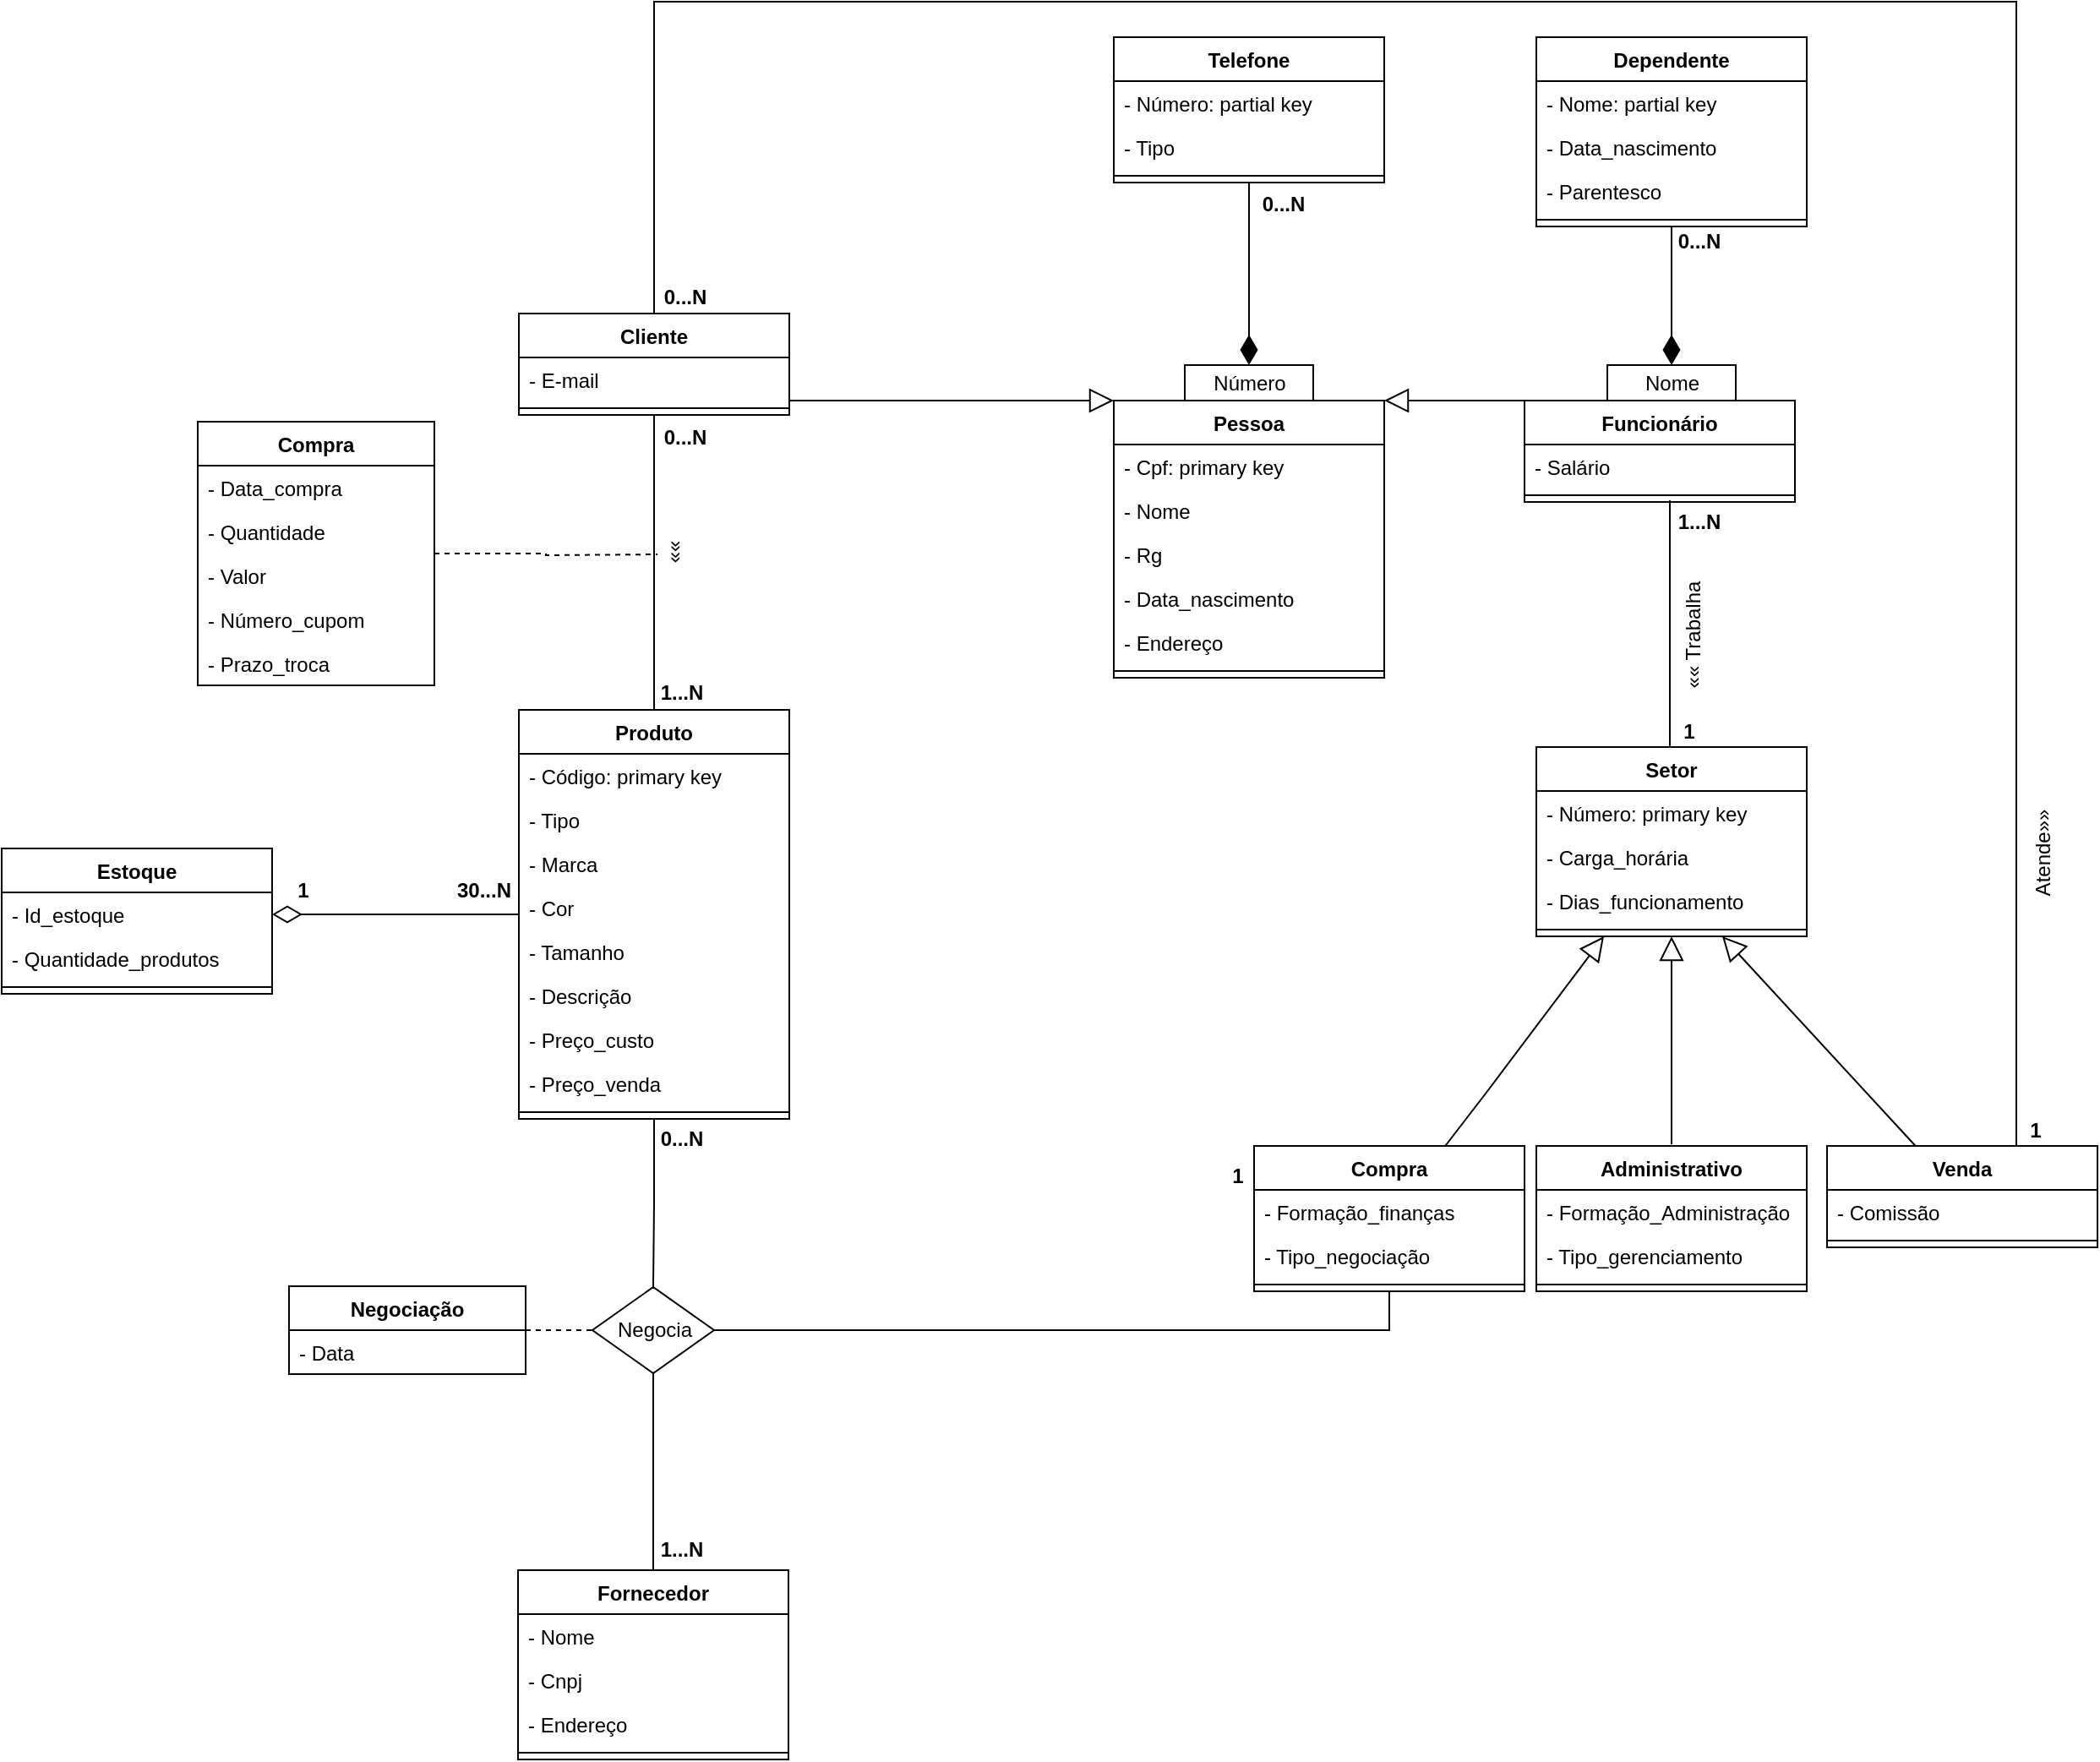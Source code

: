 <mxfile version="12.9.9" type="device"><diagram id="89AqyN9Fgb4NBVC13Tbi" name="Page-1"><mxGraphModel dx="2171" dy="1626" grid="1" gridSize="10" guides="1" tooltips="1" connect="1" arrows="1" fold="1" page="1" pageScale="1" pageWidth="827" pageHeight="1169" math="0" shadow="0"><root><mxCell id="0"/><mxCell id="1" parent="0"/><mxCell id="GN1sQQxYRKIP4S92UfDZ-1" style="edgeStyle=orthogonalEdgeStyle;rounded=0;orthogonalLoop=1;jettySize=auto;html=1;entryX=1;entryY=0;entryDx=0;entryDy=0;endArrow=block;endFill=0;endSize=12;" edge="1" parent="1" source="v8FaQC_urAOkk7mTQIcv-8" target="v8FaQC_urAOkk7mTQIcv-1"><mxGeometry relative="1" as="geometry"><Array as="points"><mxPoint x="218" y="236"/><mxPoint x="218" y="236"/></Array></mxGeometry></mxCell><mxCell id="v8FaQC_urAOkk7mTQIcv-18" style="edgeStyle=orthogonalEdgeStyle;rounded=0;orthogonalLoop=1;jettySize=auto;html=1;entryX=0.5;entryY=0;entryDx=0;entryDy=0;startSize=15;endArrow=diamondThin;endFill=1;endSize=15;" parent="1" source="v8FaQC_urAOkk7mTQIcv-13" target="v8FaQC_urAOkk7mTQIcv-17" edge="1"><mxGeometry relative="1" as="geometry"/></mxCell><mxCell id="v8FaQC_urAOkk7mTQIcv-17" value="Nome" style="html=1;" parent="1" vertex="1"><mxGeometry x="290" y="215" width="76" height="21" as="geometry"/></mxCell><mxCell id="v8FaQC_urAOkk7mTQIcv-19" value="0...N" style="text;html=1;align=center;verticalAlign=middle;resizable=0;points=[];autosize=1;fontStyle=1" parent="1" vertex="1"><mxGeometry x="324" y="132" width="40" height="20" as="geometry"/></mxCell><mxCell id="v8FaQC_urAOkk7mTQIcv-26" style="edgeStyle=orthogonalEdgeStyle;rounded=0;orthogonalLoop=1;jettySize=auto;html=1;startSize=12;endArrow=none;endFill=0;endSize=12;" parent="1" source="v8FaQC_urAOkk7mTQIcv-22" edge="1"><mxGeometry relative="1" as="geometry"><mxPoint x="327" y="295" as="targetPoint"/><Array as="points"><mxPoint x="327" y="441"/></Array></mxGeometry></mxCell><mxCell id="v8FaQC_urAOkk7mTQIcv-27" value="1...N" style="text;html=1;align=center;verticalAlign=middle;resizable=0;points=[];autosize=1;fontStyle=1" parent="1" vertex="1"><mxGeometry x="324" y="298" width="40" height="20" as="geometry"/></mxCell><mxCell id="v8FaQC_urAOkk7mTQIcv-28" value="1" style="text;html=1;align=center;verticalAlign=middle;resizable=0;points=[];autosize=1;fontStyle=1" parent="1" vertex="1"><mxGeometry x="328" y="422" width="20" height="20" as="geometry"/></mxCell><mxCell id="v8FaQC_urAOkk7mTQIcv-30" value="«« Trabalha" style="text;html=1;align=center;verticalAlign=middle;resizable=0;points=[];autosize=1;rotation=-90;" parent="1" vertex="1"><mxGeometry x="301" y="365" width="80" height="20" as="geometry"/></mxCell><mxCell id="v8FaQC_urAOkk7mTQIcv-45" style="edgeStyle=none;rounded=0;orthogonalLoop=1;jettySize=auto;html=1;startSize=12;endArrow=block;endFill=0;endSize=12;" parent="1" source="v8FaQC_urAOkk7mTQIcv-42" edge="1"><mxGeometry relative="1" as="geometry"><mxPoint x="358" y="553" as="targetPoint"/></mxGeometry></mxCell><mxCell id="v8FaQC_urAOkk7mTQIcv-158" style="edgeStyle=orthogonalEdgeStyle;rounded=0;orthogonalLoop=1;jettySize=auto;html=1;startSize=15;endArrow=none;endFill=0;endSize=15;entryX=0.5;entryY=0;entryDx=0;entryDy=0;" parent="1" source="v8FaQC_urAOkk7mTQIcv-42" target="v8FaQC_urAOkk7mTQIcv-50" edge="1"><mxGeometry relative="1" as="geometry"><mxPoint x="-261" y="180" as="targetPoint"/><Array as="points"><mxPoint x="532"/><mxPoint x="-274"/></Array></mxGeometry></mxCell><mxCell id="v8FaQC_urAOkk7mTQIcv-54" style="edgeStyle=none;rounded=0;orthogonalLoop=1;jettySize=auto;html=1;startSize=12;endArrow=block;endFill=0;endSize=12;" parent="1" source="v8FaQC_urAOkk7mTQIcv-50" edge="1"><mxGeometry relative="1" as="geometry"><mxPoint x="-2" y="236" as="targetPoint"/><Array as="points"><mxPoint x="-194" y="236"/></Array></mxGeometry></mxCell><mxCell id="v8FaQC_urAOkk7mTQIcv-64" style="edgeStyle=none;rounded=0;orthogonalLoop=1;jettySize=auto;html=1;entryX=0.5;entryY=0;entryDx=0;entryDy=0;startSize=15;endArrow=diamondThin;endFill=1;endSize=15;" parent="1" source="v8FaQC_urAOkk7mTQIcv-58" target="v8FaQC_urAOkk7mTQIcv-63" edge="1"><mxGeometry relative="1" as="geometry"/></mxCell><mxCell id="v8FaQC_urAOkk7mTQIcv-63" value="Número" style="html=1;" parent="1" vertex="1"><mxGeometry x="40" y="215" width="76" height="21" as="geometry"/></mxCell><mxCell id="v8FaQC_urAOkk7mTQIcv-65" value="0...N" style="text;html=1;align=center;verticalAlign=middle;resizable=0;points=[];autosize=1;fontStyle=1" parent="1" vertex="1"><mxGeometry x="78" y="110" width="40" height="20" as="geometry"/></mxCell><mxCell id="v8FaQC_urAOkk7mTQIcv-85" style="edgeStyle=orthogonalEdgeStyle;rounded=0;orthogonalLoop=1;jettySize=auto;html=1;startSize=12;endArrow=none;endFill=0;endSize=12;" parent="1" source="v8FaQC_urAOkk7mTQIcv-50" target="v8FaQC_urAOkk7mTQIcv-77" edge="1"><mxGeometry relative="1" as="geometry"/></mxCell><mxCell id="v8FaQC_urAOkk7mTQIcv-137" style="edgeStyle=orthogonalEdgeStyle;rounded=0;orthogonalLoop=1;jettySize=auto;html=1;entryX=1;entryY=0.5;entryDx=0;entryDy=0;startSize=15;endArrow=diamondThin;endFill=0;endSize=15;" parent="1" source="v8FaQC_urAOkk7mTQIcv-77" target="v8FaQC_urAOkk7mTQIcv-111" edge="1"><mxGeometry relative="1" as="geometry"/></mxCell><mxCell id="v8FaQC_urAOkk7mTQIcv-156" style="edgeStyle=orthogonalEdgeStyle;rounded=0;orthogonalLoop=1;jettySize=auto;html=1;startSize=15;endArrow=none;endFill=0;endSize=15;dashed=1;" parent="1" source="v8FaQC_urAOkk7mTQIcv-150" edge="1"><mxGeometry relative="1" as="geometry"><mxPoint x="-272" y="327" as="targetPoint"/></mxGeometry></mxCell><mxCell id="v8FaQC_urAOkk7mTQIcv-83" value="1...N" style="text;html=1;align=center;verticalAlign=middle;resizable=0;points=[];autosize=1;fontStyle=1" parent="1" vertex="1"><mxGeometry x="-278" y="906" width="40" height="20" as="geometry"/></mxCell><mxCell id="v8FaQC_urAOkk7mTQIcv-84" value="0...N" style="text;html=1;align=center;verticalAlign=middle;resizable=0;points=[];autosize=1;fontStyle=1" parent="1" vertex="1"><mxGeometry x="-278" y="663" width="40" height="20" as="geometry"/></mxCell><mxCell id="v8FaQC_urAOkk7mTQIcv-91" style="edgeStyle=orthogonalEdgeStyle;rounded=0;orthogonalLoop=1;jettySize=auto;html=1;entryX=0.5;entryY=0;entryDx=0;entryDy=0;startSize=12;endArrow=none;endFill=0;endSize=12;" parent="1" source="v8FaQC_urAOkk7mTQIcv-77" target="v8FaQC_urAOkk7mTQIcv-89" edge="1"><mxGeometry relative="1" as="geometry"/></mxCell><mxCell id="v8FaQC_urAOkk7mTQIcv-87" value="0...N" style="text;html=1;align=center;verticalAlign=middle;resizable=0;points=[];autosize=1;fontStyle=1" parent="1" vertex="1"><mxGeometry x="-276" y="247.5" width="40" height="20" as="geometry"/></mxCell><mxCell id="v8FaQC_urAOkk7mTQIcv-88" value="1...N" style="text;html=1;align=center;verticalAlign=middle;resizable=0;points=[];autosize=1;fontStyle=1" parent="1" vertex="1"><mxGeometry x="-278" y="399" width="40" height="20" as="geometry"/></mxCell><mxCell id="v8FaQC_urAOkk7mTQIcv-90" style="edgeStyle=orthogonalEdgeStyle;rounded=0;orthogonalLoop=1;jettySize=auto;html=1;entryX=0.5;entryY=1;entryDx=0;entryDy=0;startSize=12;endArrow=none;endFill=0;endSize=12;" parent="1" source="v8FaQC_urAOkk7mTQIcv-46" target="v8FaQC_urAOkk7mTQIcv-89" edge="1"><mxGeometry relative="1" as="geometry"/></mxCell><mxCell id="v8FaQC_urAOkk7mTQIcv-89" value="" style="shape=rhombus;perimeter=rhombusPerimeter;whiteSpace=wrap;html=1;align=center;" parent="1" vertex="1"><mxGeometry x="-310.5" y="760.5" width="72" height="51" as="geometry"/></mxCell><mxCell id="v8FaQC_urAOkk7mTQIcv-93" value="Negocia" style="text;html=1;align=center;verticalAlign=middle;resizable=0;points=[];autosize=1;fontStyle=0" parent="1" vertex="1"><mxGeometry x="-304" y="776" width="60" height="20" as="geometry"/></mxCell><mxCell id="v8FaQC_urAOkk7mTQIcv-99" style="rounded=0;orthogonalLoop=1;jettySize=auto;html=1;entryX=0.25;entryY=1;entryDx=0;entryDy=0;startSize=12;endArrow=block;endFill=0;endSize=12;" parent="1" source="v8FaQC_urAOkk7mTQIcv-38" target="v8FaQC_urAOkk7mTQIcv-22" edge="1"><mxGeometry relative="1" as="geometry"><Array as="points"><mxPoint x="218" y="646"/></Array></mxGeometry></mxCell><mxCell id="v8FaQC_urAOkk7mTQIcv-107" style="edgeStyle=orthogonalEdgeStyle;rounded=0;orthogonalLoop=1;jettySize=auto;html=1;entryX=1;entryY=0.5;entryDx=0;entryDy=0;startSize=12;endArrow=none;endFill=0;endSize=12;" parent="1" source="v8FaQC_urAOkk7mTQIcv-38" target="v8FaQC_urAOkk7mTQIcv-89" edge="1"><mxGeometry relative="1" as="geometry"><Array as="points"><mxPoint x="161" y="786"/></Array></mxGeometry></mxCell><mxCell id="v8FaQC_urAOkk7mTQIcv-100" style="edgeStyle=none;rounded=0;orthogonalLoop=1;jettySize=auto;html=1;startSize=12;endArrow=block;endFill=0;endSize=12;entryX=0.5;entryY=1;entryDx=0;entryDy=0;" parent="1" edge="1" target="v8FaQC_urAOkk7mTQIcv-22"><mxGeometry relative="1" as="geometry"><mxPoint x="328" y="676" as="sourcePoint"/><mxPoint x="318" y="556" as="targetPoint"/></mxGeometry></mxCell><mxCell id="v8FaQC_urAOkk7mTQIcv-108" value="1" style="text;html=1;align=center;verticalAlign=middle;resizable=0;points=[];autosize=1;fontStyle=1" parent="1" vertex="1"><mxGeometry x="61" y="685" width="20" height="20" as="geometry"/></mxCell><mxCell id="v8FaQC_urAOkk7mTQIcv-109" style="rounded=0;orthogonalLoop=1;jettySize=auto;html=1;entryX=0;entryY=0.5;entryDx=0;entryDy=0;startSize=12;endArrow=none;endFill=0;endSize=12;dashed=1;" parent="1" source="v8FaQC_urAOkk7mTQIcv-94" target="v8FaQC_urAOkk7mTQIcv-89" edge="1"><mxGeometry relative="1" as="geometry"/></mxCell><mxCell id="v8FaQC_urAOkk7mTQIcv-115" value="30...N" style="text;html=1;align=center;verticalAlign=middle;resizable=0;points=[];autosize=1;fontStyle=1" parent="1" vertex="1"><mxGeometry x="-400" y="516" width="50" height="20" as="geometry"/></mxCell><mxCell id="v8FaQC_urAOkk7mTQIcv-122" value="0...N" style="text;html=1;align=center;verticalAlign=middle;resizable=0;points=[];autosize=1;fontStyle=1" parent="1" vertex="1"><mxGeometry x="-276" y="164.5" width="40" height="20" as="geometry"/></mxCell><mxCell id="v8FaQC_urAOkk7mTQIcv-123" value="1" style="text;html=1;align=center;verticalAlign=middle;resizable=0;points=[];autosize=1;fontStyle=1" parent="1" vertex="1"><mxGeometry x="533" y="658" width="20" height="20" as="geometry"/></mxCell><mxCell id="v8FaQC_urAOkk7mTQIcv-147" value="1" style="text;html=1;align=center;verticalAlign=middle;resizable=0;points=[];autosize=1;fontStyle=1" parent="1" vertex="1"><mxGeometry x="-492" y="516" width="20" height="20" as="geometry"/></mxCell><mxCell id="v8FaQC_urAOkk7mTQIcv-157" value="««" style="text;html=1;align=center;verticalAlign=middle;resizable=0;points=[];autosize=1;rotation=-90;" parent="1" vertex="1"><mxGeometry x="-277" y="316" width="30" height="20" as="geometry"/></mxCell><mxCell id="v8FaQC_urAOkk7mTQIcv-159" value="Atende»»" style="text;html=1;align=center;verticalAlign=middle;resizable=0;points=[];autosize=1;rotation=-90;" parent="1" vertex="1"><mxGeometry x="513" y="494" width="70" height="20" as="geometry"/></mxCell><mxCell id="v8FaQC_urAOkk7mTQIcv-1" value="Pessoa" style="swimlane;fontStyle=1;align=center;verticalAlign=top;childLayout=stackLayout;horizontal=1;startSize=26;horizontalStack=0;resizeParent=1;resizeParentMax=0;resizeLast=0;collapsible=1;marginBottom=0;" parent="1" vertex="1"><mxGeometry x="-2" y="236" width="160" height="164" as="geometry"/></mxCell><mxCell id="v8FaQC_urAOkk7mTQIcv-2" value="- Cpf: primary key" style="text;strokeColor=none;fillColor=none;align=left;verticalAlign=top;spacingLeft=4;spacingRight=4;overflow=hidden;rotatable=0;points=[[0,0.5],[1,0.5]];portConstraint=eastwest;" parent="v8FaQC_urAOkk7mTQIcv-1" vertex="1"><mxGeometry y="26" width="160" height="26" as="geometry"/></mxCell><mxCell id="v8FaQC_urAOkk7mTQIcv-5" value="- Nome" style="text;strokeColor=none;fillColor=none;align=left;verticalAlign=top;spacingLeft=4;spacingRight=4;overflow=hidden;rotatable=0;points=[[0,0.5],[1,0.5]];portConstraint=eastwest;" parent="v8FaQC_urAOkk7mTQIcv-1" vertex="1"><mxGeometry y="52" width="160" height="26" as="geometry"/></mxCell><mxCell id="v8FaQC_urAOkk7mTQIcv-6" value="- Rg" style="text;strokeColor=none;fillColor=none;align=left;verticalAlign=top;spacingLeft=4;spacingRight=4;overflow=hidden;rotatable=0;points=[[0,0.5],[1,0.5]];portConstraint=eastwest;" parent="v8FaQC_urAOkk7mTQIcv-1" vertex="1"><mxGeometry y="78" width="160" height="26" as="geometry"/></mxCell><mxCell id="v8FaQC_urAOkk7mTQIcv-7" value="- Data_nascimento" style="text;strokeColor=none;fillColor=none;align=left;verticalAlign=top;spacingLeft=4;spacingRight=4;overflow=hidden;rotatable=0;points=[[0,0.5],[1,0.5]];portConstraint=eastwest;" parent="v8FaQC_urAOkk7mTQIcv-1" vertex="1"><mxGeometry y="104" width="160" height="26" as="geometry"/></mxCell><mxCell id="v8FaQC_urAOkk7mTQIcv-57" value="- Endereço" style="text;strokeColor=none;fillColor=none;align=left;verticalAlign=top;spacingLeft=4;spacingRight=4;overflow=hidden;rotatable=0;points=[[0,0.5],[1,0.5]];portConstraint=eastwest;" parent="v8FaQC_urAOkk7mTQIcv-1" vertex="1"><mxGeometry y="130" width="160" height="26" as="geometry"/></mxCell><mxCell id="v8FaQC_urAOkk7mTQIcv-3" value="" style="line;strokeWidth=1;fillColor=none;align=left;verticalAlign=middle;spacingTop=-1;spacingLeft=3;spacingRight=3;rotatable=0;labelPosition=right;points=[];portConstraint=eastwest;" parent="v8FaQC_urAOkk7mTQIcv-1" vertex="1"><mxGeometry y="156" width="160" height="8" as="geometry"/></mxCell><mxCell id="v8FaQC_urAOkk7mTQIcv-8" value="Funcionário" style="swimlane;fontStyle=1;align=center;verticalAlign=top;childLayout=stackLayout;horizontal=1;startSize=26;horizontalStack=0;resizeParent=1;resizeParentMax=0;resizeLast=0;collapsible=1;marginBottom=0;" parent="1" vertex="1"><mxGeometry x="241" y="236" width="160" height="60" as="geometry"/></mxCell><mxCell id="v8FaQC_urAOkk7mTQIcv-9" value="- Salário" style="text;strokeColor=none;fillColor=none;align=left;verticalAlign=top;spacingLeft=4;spacingRight=4;overflow=hidden;rotatable=0;points=[[0,0.5],[1,0.5]];portConstraint=eastwest;" parent="v8FaQC_urAOkk7mTQIcv-8" vertex="1"><mxGeometry y="26" width="160" height="26" as="geometry"/></mxCell><mxCell id="v8FaQC_urAOkk7mTQIcv-10" value="" style="line;strokeWidth=1;fillColor=none;align=left;verticalAlign=middle;spacingTop=-1;spacingLeft=3;spacingRight=3;rotatable=0;labelPosition=right;points=[];portConstraint=eastwest;" parent="v8FaQC_urAOkk7mTQIcv-8" vertex="1"><mxGeometry y="52" width="160" height="8" as="geometry"/></mxCell><mxCell id="v8FaQC_urAOkk7mTQIcv-22" value="Setor" style="swimlane;fontStyle=1;align=center;verticalAlign=top;childLayout=stackLayout;horizontal=1;startSize=26;horizontalStack=0;resizeParent=1;resizeParentMax=0;resizeLast=0;collapsible=1;marginBottom=0;" parent="1" vertex="1"><mxGeometry x="248" y="441" width="160" height="112" as="geometry"/></mxCell><mxCell id="v8FaQC_urAOkk7mTQIcv-23" value="- Número: primary key" style="text;strokeColor=none;fillColor=none;align=left;verticalAlign=top;spacingLeft=4;spacingRight=4;overflow=hidden;rotatable=0;points=[[0,0.5],[1,0.5]];portConstraint=eastwest;" parent="v8FaQC_urAOkk7mTQIcv-22" vertex="1"><mxGeometry y="26" width="160" height="26" as="geometry"/></mxCell><mxCell id="v8FaQC_urAOkk7mTQIcv-35" value="- Carga_horária" style="text;strokeColor=none;fillColor=none;align=left;verticalAlign=top;spacingLeft=4;spacingRight=4;overflow=hidden;rotatable=0;points=[[0,0.5],[1,0.5]];portConstraint=eastwest;" parent="v8FaQC_urAOkk7mTQIcv-22" vertex="1"><mxGeometry y="52" width="160" height="26" as="geometry"/></mxCell><mxCell id="v8FaQC_urAOkk7mTQIcv-36" value="- Dias_funcionamento" style="text;strokeColor=none;fillColor=none;align=left;verticalAlign=top;spacingLeft=4;spacingRight=4;overflow=hidden;rotatable=0;points=[[0,0.5],[1,0.5]];portConstraint=eastwest;" parent="v8FaQC_urAOkk7mTQIcv-22" vertex="1"><mxGeometry y="78" width="160" height="26" as="geometry"/></mxCell><mxCell id="v8FaQC_urAOkk7mTQIcv-24" value="" style="line;strokeWidth=1;fillColor=none;align=left;verticalAlign=middle;spacingTop=-1;spacingLeft=3;spacingRight=3;rotatable=0;labelPosition=right;points=[];portConstraint=eastwest;" parent="v8FaQC_urAOkk7mTQIcv-22" vertex="1"><mxGeometry y="104" width="160" height="8" as="geometry"/></mxCell><mxCell id="v8FaQC_urAOkk7mTQIcv-50" value="Cliente" style="swimlane;fontStyle=1;align=center;verticalAlign=top;childLayout=stackLayout;horizontal=1;startSize=26;horizontalStack=0;resizeParent=1;resizeParentMax=0;resizeLast=0;collapsible=1;marginBottom=0;" parent="1" vertex="1"><mxGeometry x="-354" y="184.5" width="160" height="60" as="geometry"/></mxCell><mxCell id="v8FaQC_urAOkk7mTQIcv-51" value="- E-mail" style="text;strokeColor=none;fillColor=none;align=left;verticalAlign=top;spacingLeft=4;spacingRight=4;overflow=hidden;rotatable=0;points=[[0,0.5],[1,0.5]];portConstraint=eastwest;" parent="v8FaQC_urAOkk7mTQIcv-50" vertex="1"><mxGeometry y="26" width="160" height="26" as="geometry"/></mxCell><mxCell id="v8FaQC_urAOkk7mTQIcv-52" value="" style="line;strokeWidth=1;fillColor=none;align=left;verticalAlign=middle;spacingTop=-1;spacingLeft=3;spacingRight=3;rotatable=0;labelPosition=right;points=[];portConstraint=eastwest;" parent="v8FaQC_urAOkk7mTQIcv-50" vertex="1"><mxGeometry y="52" width="160" height="8" as="geometry"/></mxCell><mxCell id="v8FaQC_urAOkk7mTQIcv-58" value="Telefone" style="swimlane;fontStyle=1;align=center;verticalAlign=top;childLayout=stackLayout;horizontal=1;startSize=26;horizontalStack=0;resizeParent=1;resizeParentMax=0;resizeLast=0;collapsible=1;marginBottom=0;" parent="1" vertex="1"><mxGeometry x="-2" y="21" width="160" height="86" as="geometry"/></mxCell><mxCell id="v8FaQC_urAOkk7mTQIcv-59" value="- Número: partial key" style="text;strokeColor=none;fillColor=none;align=left;verticalAlign=top;spacingLeft=4;spacingRight=4;overflow=hidden;rotatable=0;points=[[0,0.5],[1,0.5]];portConstraint=eastwest;" parent="v8FaQC_urAOkk7mTQIcv-58" vertex="1"><mxGeometry y="26" width="160" height="26" as="geometry"/></mxCell><mxCell id="v8FaQC_urAOkk7mTQIcv-62" value="- Tipo" style="text;strokeColor=none;fillColor=none;align=left;verticalAlign=top;spacingLeft=4;spacingRight=4;overflow=hidden;rotatable=0;points=[[0,0.5],[1,0.5]];portConstraint=eastwest;" parent="v8FaQC_urAOkk7mTQIcv-58" vertex="1"><mxGeometry y="52" width="160" height="26" as="geometry"/></mxCell><mxCell id="v8FaQC_urAOkk7mTQIcv-60" value="" style="line;strokeWidth=1;fillColor=none;align=left;verticalAlign=middle;spacingTop=-1;spacingLeft=3;spacingRight=3;rotatable=0;labelPosition=right;points=[];portConstraint=eastwest;" parent="v8FaQC_urAOkk7mTQIcv-58" vertex="1"><mxGeometry y="78" width="160" height="8" as="geometry"/></mxCell><mxCell id="v8FaQC_urAOkk7mTQIcv-77" value="Produto" style="swimlane;fontStyle=1;align=center;verticalAlign=top;childLayout=stackLayout;horizontal=1;startSize=26;horizontalStack=0;resizeParent=1;resizeParentMax=0;resizeLast=0;collapsible=1;marginBottom=0;" parent="1" vertex="1"><mxGeometry x="-354" y="419" width="160" height="242" as="geometry"/></mxCell><mxCell id="v8FaQC_urAOkk7mTQIcv-78" value="- Código: primary key" style="text;strokeColor=none;fillColor=none;align=left;verticalAlign=top;spacingLeft=4;spacingRight=4;overflow=hidden;rotatable=0;points=[[0,0.5],[1,0.5]];portConstraint=eastwest;" parent="v8FaQC_urAOkk7mTQIcv-77" vertex="1"><mxGeometry y="26" width="160" height="26" as="geometry"/></mxCell><mxCell id="v8FaQC_urAOkk7mTQIcv-139" value="- Tipo" style="text;strokeColor=none;fillColor=none;align=left;verticalAlign=top;spacingLeft=4;spacingRight=4;overflow=hidden;rotatable=0;points=[[0,0.5],[1,0.5]];portConstraint=eastwest;" parent="v8FaQC_urAOkk7mTQIcv-77" vertex="1"><mxGeometry y="52" width="160" height="26" as="geometry"/></mxCell><mxCell id="v8FaQC_urAOkk7mTQIcv-149" value="- Marca" style="text;strokeColor=none;fillColor=none;align=left;verticalAlign=top;spacingLeft=4;spacingRight=4;overflow=hidden;rotatable=0;points=[[0,0.5],[1,0.5]];portConstraint=eastwest;" parent="v8FaQC_urAOkk7mTQIcv-77" vertex="1"><mxGeometry y="78" width="160" height="26" as="geometry"/></mxCell><mxCell id="v8FaQC_urAOkk7mTQIcv-140" value="- Cor" style="text;strokeColor=none;fillColor=none;align=left;verticalAlign=top;spacingLeft=4;spacingRight=4;overflow=hidden;rotatable=0;points=[[0,0.5],[1,0.5]];portConstraint=eastwest;" parent="v8FaQC_urAOkk7mTQIcv-77" vertex="1"><mxGeometry y="104" width="160" height="26" as="geometry"/></mxCell><mxCell id="v8FaQC_urAOkk7mTQIcv-141" value="- Tamanho" style="text;strokeColor=none;fillColor=none;align=left;verticalAlign=top;spacingLeft=4;spacingRight=4;overflow=hidden;rotatable=0;points=[[0,0.5],[1,0.5]];portConstraint=eastwest;" parent="v8FaQC_urAOkk7mTQIcv-77" vertex="1"><mxGeometry y="130" width="160" height="26" as="geometry"/></mxCell><mxCell id="v8FaQC_urAOkk7mTQIcv-148" value="- Descrição" style="text;strokeColor=none;fillColor=none;align=left;verticalAlign=top;spacingLeft=4;spacingRight=4;overflow=hidden;rotatable=0;points=[[0,0.5],[1,0.5]];portConstraint=eastwest;" parent="v8FaQC_urAOkk7mTQIcv-77" vertex="1"><mxGeometry y="156" width="160" height="26" as="geometry"/></mxCell><mxCell id="v8FaQC_urAOkk7mTQIcv-136" value="- Preço_custo" style="text;strokeColor=none;fillColor=none;align=left;verticalAlign=top;spacingLeft=4;spacingRight=4;overflow=hidden;rotatable=0;points=[[0,0.5],[1,0.5]];portConstraint=eastwest;" parent="v8FaQC_urAOkk7mTQIcv-77" vertex="1"><mxGeometry y="182" width="160" height="26" as="geometry"/></mxCell><mxCell id="v8FaQC_urAOkk7mTQIcv-133" value="- Preço_venda" style="text;strokeColor=none;fillColor=none;align=left;verticalAlign=top;spacingLeft=4;spacingRight=4;overflow=hidden;rotatable=0;points=[[0,0.5],[1,0.5]];portConstraint=eastwest;" parent="v8FaQC_urAOkk7mTQIcv-77" vertex="1"><mxGeometry y="208" width="160" height="26" as="geometry"/></mxCell><mxCell id="v8FaQC_urAOkk7mTQIcv-79" value="" style="line;strokeWidth=1;fillColor=none;align=left;verticalAlign=middle;spacingTop=-1;spacingLeft=3;spacingRight=3;rotatable=0;labelPosition=right;points=[];portConstraint=eastwest;" parent="v8FaQC_urAOkk7mTQIcv-77" vertex="1"><mxGeometry y="234" width="160" height="8" as="geometry"/></mxCell><mxCell id="v8FaQC_urAOkk7mTQIcv-150" value="Compra" style="swimlane;fontStyle=1;childLayout=stackLayout;horizontal=1;startSize=26;fillColor=none;horizontalStack=0;resizeParent=1;resizeParentMax=0;resizeLast=0;collapsible=1;marginBottom=0;" parent="1" vertex="1"><mxGeometry x="-544" y="248.5" width="140" height="156" as="geometry"/></mxCell><mxCell id="v8FaQC_urAOkk7mTQIcv-151" value="- Data_compra" style="text;strokeColor=none;fillColor=none;align=left;verticalAlign=top;spacingLeft=4;spacingRight=4;overflow=hidden;rotatable=0;points=[[0,0.5],[1,0.5]];portConstraint=eastwest;" parent="v8FaQC_urAOkk7mTQIcv-150" vertex="1"><mxGeometry y="26" width="140" height="26" as="geometry"/></mxCell><mxCell id="v8FaQC_urAOkk7mTQIcv-152" value="- Quantidade" style="text;strokeColor=none;fillColor=none;align=left;verticalAlign=top;spacingLeft=4;spacingRight=4;overflow=hidden;rotatable=0;points=[[0,0.5],[1,0.5]];portConstraint=eastwest;" parent="v8FaQC_urAOkk7mTQIcv-150" vertex="1"><mxGeometry y="52" width="140" height="26" as="geometry"/></mxCell><mxCell id="v8FaQC_urAOkk7mTQIcv-153" value="- Valor" style="text;strokeColor=none;fillColor=none;align=left;verticalAlign=top;spacingLeft=4;spacingRight=4;overflow=hidden;rotatable=0;points=[[0,0.5],[1,0.5]];portConstraint=eastwest;" parent="v8FaQC_urAOkk7mTQIcv-150" vertex="1"><mxGeometry y="78" width="140" height="26" as="geometry"/></mxCell><mxCell id="v8FaQC_urAOkk7mTQIcv-154" value="- Número_cupom" style="text;strokeColor=none;fillColor=none;align=left;verticalAlign=top;spacingLeft=4;spacingRight=4;overflow=hidden;rotatable=0;points=[[0,0.5],[1,0.5]];portConstraint=eastwest;" parent="v8FaQC_urAOkk7mTQIcv-150" vertex="1"><mxGeometry y="104" width="140" height="26" as="geometry"/></mxCell><mxCell id="v8FaQC_urAOkk7mTQIcv-155" value="- Prazo_troca" style="text;strokeColor=none;fillColor=none;align=left;verticalAlign=top;spacingLeft=4;spacingRight=4;overflow=hidden;rotatable=0;points=[[0,0.5],[1,0.5]];portConstraint=eastwest;" parent="v8FaQC_urAOkk7mTQIcv-150" vertex="1"><mxGeometry y="130" width="140" height="26" as="geometry"/></mxCell><mxCell id="v8FaQC_urAOkk7mTQIcv-38" value="Compra" style="swimlane;fontStyle=1;align=center;verticalAlign=top;childLayout=stackLayout;horizontal=1;startSize=26;horizontalStack=0;resizeParent=1;resizeParentMax=0;resizeLast=0;collapsible=1;marginBottom=0;" parent="1" vertex="1"><mxGeometry x="81" y="677" width="160" height="86" as="geometry"/></mxCell><mxCell id="v8FaQC_urAOkk7mTQIcv-160" value="- Formação_finanças" style="text;strokeColor=none;fillColor=none;align=left;verticalAlign=top;spacingLeft=4;spacingRight=4;overflow=hidden;rotatable=0;points=[[0,0.5],[1,0.5]];portConstraint=eastwest;" parent="v8FaQC_urAOkk7mTQIcv-38" vertex="1"><mxGeometry y="26" width="160" height="26" as="geometry"/></mxCell><mxCell id="v8FaQC_urAOkk7mTQIcv-39" value="- Tipo_negociação" style="text;strokeColor=none;fillColor=none;align=left;verticalAlign=top;spacingLeft=4;spacingRight=4;overflow=hidden;rotatable=0;points=[[0,0.5],[1,0.5]];portConstraint=eastwest;" parent="v8FaQC_urAOkk7mTQIcv-38" vertex="1"><mxGeometry y="52" width="160" height="26" as="geometry"/></mxCell><mxCell id="v8FaQC_urAOkk7mTQIcv-40" value="" style="line;strokeWidth=1;fillColor=none;align=left;verticalAlign=middle;spacingTop=-1;spacingLeft=3;spacingRight=3;rotatable=0;labelPosition=right;points=[];portConstraint=eastwest;" parent="v8FaQC_urAOkk7mTQIcv-38" vertex="1"><mxGeometry y="78" width="160" height="8" as="geometry"/></mxCell><mxCell id="v8FaQC_urAOkk7mTQIcv-110" value="Estoque" style="swimlane;fontStyle=1;align=center;verticalAlign=top;childLayout=stackLayout;horizontal=1;startSize=26;horizontalStack=0;resizeParent=1;resizeParentMax=0;resizeLast=0;collapsible=1;marginBottom=0;" parent="1" vertex="1"><mxGeometry x="-660" y="501" width="160" height="86" as="geometry"/></mxCell><mxCell id="v8FaQC_urAOkk7mTQIcv-111" value="- Id_estoque" style="text;strokeColor=none;fillColor=none;align=left;verticalAlign=top;spacingLeft=4;spacingRight=4;overflow=hidden;rotatable=0;points=[[0,0.5],[1,0.5]];portConstraint=eastwest;" parent="v8FaQC_urAOkk7mTQIcv-110" vertex="1"><mxGeometry y="26" width="160" height="26" as="geometry"/></mxCell><mxCell id="v8FaQC_urAOkk7mTQIcv-117" value="- Quantidade_produtos" style="text;strokeColor=none;fillColor=none;align=left;verticalAlign=top;spacingLeft=4;spacingRight=4;overflow=hidden;rotatable=0;points=[[0,0.5],[1,0.5]];portConstraint=eastwest;" parent="v8FaQC_urAOkk7mTQIcv-110" vertex="1"><mxGeometry y="52" width="160" height="26" as="geometry"/></mxCell><mxCell id="v8FaQC_urAOkk7mTQIcv-112" value="" style="line;strokeWidth=1;fillColor=none;align=left;verticalAlign=middle;spacingTop=-1;spacingLeft=3;spacingRight=3;rotatable=0;labelPosition=right;points=[];portConstraint=eastwest;" parent="v8FaQC_urAOkk7mTQIcv-110" vertex="1"><mxGeometry y="78" width="160" height="8" as="geometry"/></mxCell><mxCell id="v8FaQC_urAOkk7mTQIcv-46" value="Fornecedor" style="swimlane;fontStyle=1;align=center;verticalAlign=top;childLayout=stackLayout;horizontal=1;startSize=26;horizontalStack=0;resizeParent=1;resizeParentMax=0;resizeLast=0;collapsible=1;marginBottom=0;" parent="1" vertex="1"><mxGeometry x="-354.5" y="928" width="160" height="112" as="geometry"/></mxCell><mxCell id="v8FaQC_urAOkk7mTQIcv-47" value="- Nome" style="text;strokeColor=none;fillColor=none;align=left;verticalAlign=top;spacingLeft=4;spacingRight=4;overflow=hidden;rotatable=0;points=[[0,0.5],[1,0.5]];portConstraint=eastwest;" parent="v8FaQC_urAOkk7mTQIcv-46" vertex="1"><mxGeometry y="26" width="160" height="26" as="geometry"/></mxCell><mxCell id="v8FaQC_urAOkk7mTQIcv-55" value="- Cnpj" style="text;strokeColor=none;fillColor=none;align=left;verticalAlign=top;spacingLeft=4;spacingRight=4;overflow=hidden;rotatable=0;points=[[0,0.5],[1,0.5]];portConstraint=eastwest;" parent="v8FaQC_urAOkk7mTQIcv-46" vertex="1"><mxGeometry y="52" width="160" height="26" as="geometry"/></mxCell><mxCell id="v8FaQC_urAOkk7mTQIcv-56" value="- Endereço" style="text;strokeColor=none;fillColor=none;align=left;verticalAlign=top;spacingLeft=4;spacingRight=4;overflow=hidden;rotatable=0;points=[[0,0.5],[1,0.5]];portConstraint=eastwest;" parent="v8FaQC_urAOkk7mTQIcv-46" vertex="1"><mxGeometry y="78" width="160" height="26" as="geometry"/></mxCell><mxCell id="v8FaQC_urAOkk7mTQIcv-48" value="" style="line;strokeWidth=1;fillColor=none;align=left;verticalAlign=middle;spacingTop=-1;spacingLeft=3;spacingRight=3;rotatable=0;labelPosition=right;points=[];portConstraint=eastwest;" parent="v8FaQC_urAOkk7mTQIcv-46" vertex="1"><mxGeometry y="104" width="160" height="8" as="geometry"/></mxCell><mxCell id="v8FaQC_urAOkk7mTQIcv-94" value="Negociação" style="swimlane;fontStyle=1;childLayout=stackLayout;horizontal=1;startSize=26;fillColor=none;horizontalStack=0;resizeParent=1;resizeParentMax=0;resizeLast=0;collapsible=1;marginBottom=0;" parent="1" vertex="1"><mxGeometry x="-490" y="760" width="140" height="52" as="geometry"/></mxCell><mxCell id="v8FaQC_urAOkk7mTQIcv-95" value="- Data" style="text;strokeColor=none;fillColor=none;align=left;verticalAlign=top;spacingLeft=4;spacingRight=4;overflow=hidden;rotatable=0;points=[[0,0.5],[1,0.5]];portConstraint=eastwest;" parent="v8FaQC_urAOkk7mTQIcv-94" vertex="1"><mxGeometry y="26" width="140" height="26" as="geometry"/></mxCell><mxCell id="v8FaQC_urAOkk7mTQIcv-13" value="Dependente" style="swimlane;fontStyle=1;align=center;verticalAlign=top;childLayout=stackLayout;horizontal=1;startSize=26;horizontalStack=0;resizeParent=1;resizeParentMax=0;resizeLast=0;collapsible=1;marginBottom=0;" parent="1" vertex="1"><mxGeometry x="248" y="21" width="160" height="112" as="geometry"/></mxCell><mxCell id="v8FaQC_urAOkk7mTQIcv-14" value="- Nome: partial key" style="text;strokeColor=none;fillColor=none;align=left;verticalAlign=top;spacingLeft=4;spacingRight=4;overflow=hidden;rotatable=0;points=[[0,0.5],[1,0.5]];portConstraint=eastwest;" parent="v8FaQC_urAOkk7mTQIcv-13" vertex="1"><mxGeometry y="26" width="160" height="26" as="geometry"/></mxCell><mxCell id="v8FaQC_urAOkk7mTQIcv-20" value="- Data_nascimento" style="text;strokeColor=none;fillColor=none;align=left;verticalAlign=top;spacingLeft=4;spacingRight=4;overflow=hidden;rotatable=0;points=[[0,0.5],[1,0.5]];portConstraint=eastwest;" parent="v8FaQC_urAOkk7mTQIcv-13" vertex="1"><mxGeometry y="52" width="160" height="26" as="geometry"/></mxCell><mxCell id="v8FaQC_urAOkk7mTQIcv-21" value="- Parentesco" style="text;strokeColor=none;fillColor=none;align=left;verticalAlign=top;spacingLeft=4;spacingRight=4;overflow=hidden;rotatable=0;points=[[0,0.5],[1,0.5]];portConstraint=eastwest;" parent="v8FaQC_urAOkk7mTQIcv-13" vertex="1"><mxGeometry y="78" width="160" height="26" as="geometry"/></mxCell><mxCell id="v8FaQC_urAOkk7mTQIcv-15" value="" style="line;strokeWidth=1;fillColor=none;align=left;verticalAlign=middle;spacingTop=-1;spacingLeft=3;spacingRight=3;rotatable=0;labelPosition=right;points=[];portConstraint=eastwest;" parent="v8FaQC_urAOkk7mTQIcv-13" vertex="1"><mxGeometry y="104" width="160" height="8" as="geometry"/></mxCell><mxCell id="v8FaQC_urAOkk7mTQIcv-31" value="Administrativo" style="swimlane;fontStyle=1;align=center;verticalAlign=top;childLayout=stackLayout;horizontal=1;startSize=26;horizontalStack=0;resizeParent=1;resizeParentMax=0;resizeLast=0;collapsible=1;marginBottom=0;" parent="1" vertex="1"><mxGeometry x="248" y="677" width="160" height="86" as="geometry"/></mxCell><mxCell id="v8FaQC_urAOkk7mTQIcv-32" value="- Formação_Administração" style="text;strokeColor=none;fillColor=none;align=left;verticalAlign=top;spacingLeft=4;spacingRight=4;overflow=hidden;rotatable=0;points=[[0,0.5],[1,0.5]];portConstraint=eastwest;" parent="v8FaQC_urAOkk7mTQIcv-31" vertex="1"><mxGeometry y="26" width="160" height="26" as="geometry"/></mxCell><mxCell id="v8FaQC_urAOkk7mTQIcv-73" value="- Tipo_gerenciamento" style="text;strokeColor=none;fillColor=none;align=left;verticalAlign=top;spacingLeft=4;spacingRight=4;overflow=hidden;rotatable=0;points=[[0,0.5],[1,0.5]];portConstraint=eastwest;" parent="v8FaQC_urAOkk7mTQIcv-31" vertex="1"><mxGeometry y="52" width="160" height="26" as="geometry"/></mxCell><mxCell id="v8FaQC_urAOkk7mTQIcv-33" value="" style="line;strokeWidth=1;fillColor=none;align=left;verticalAlign=middle;spacingTop=-1;spacingLeft=3;spacingRight=3;rotatable=0;labelPosition=right;points=[];portConstraint=eastwest;" parent="v8FaQC_urAOkk7mTQIcv-31" vertex="1"><mxGeometry y="78" width="160" height="8" as="geometry"/></mxCell><mxCell id="v8FaQC_urAOkk7mTQIcv-42" value="Venda" style="swimlane;fontStyle=1;align=center;verticalAlign=top;childLayout=stackLayout;horizontal=1;startSize=26;horizontalStack=0;resizeParent=1;resizeParentMax=0;resizeLast=0;collapsible=1;marginBottom=0;" parent="1" vertex="1"><mxGeometry x="420" y="677" width="160" height="60" as="geometry"/></mxCell><mxCell id="v8FaQC_urAOkk7mTQIcv-43" value="- Comissão" style="text;strokeColor=none;fillColor=none;align=left;verticalAlign=top;spacingLeft=4;spacingRight=4;overflow=hidden;rotatable=0;points=[[0,0.5],[1,0.5]];portConstraint=eastwest;" parent="v8FaQC_urAOkk7mTQIcv-42" vertex="1"><mxGeometry y="26" width="160" height="26" as="geometry"/></mxCell><mxCell id="v8FaQC_urAOkk7mTQIcv-44" value="" style="line;strokeWidth=1;fillColor=none;align=left;verticalAlign=middle;spacingTop=-1;spacingLeft=3;spacingRight=3;rotatable=0;labelPosition=right;points=[];portConstraint=eastwest;" parent="v8FaQC_urAOkk7mTQIcv-42" vertex="1"><mxGeometry y="52" width="160" height="8" as="geometry"/></mxCell></root></mxGraphModel></diagram></mxfile>